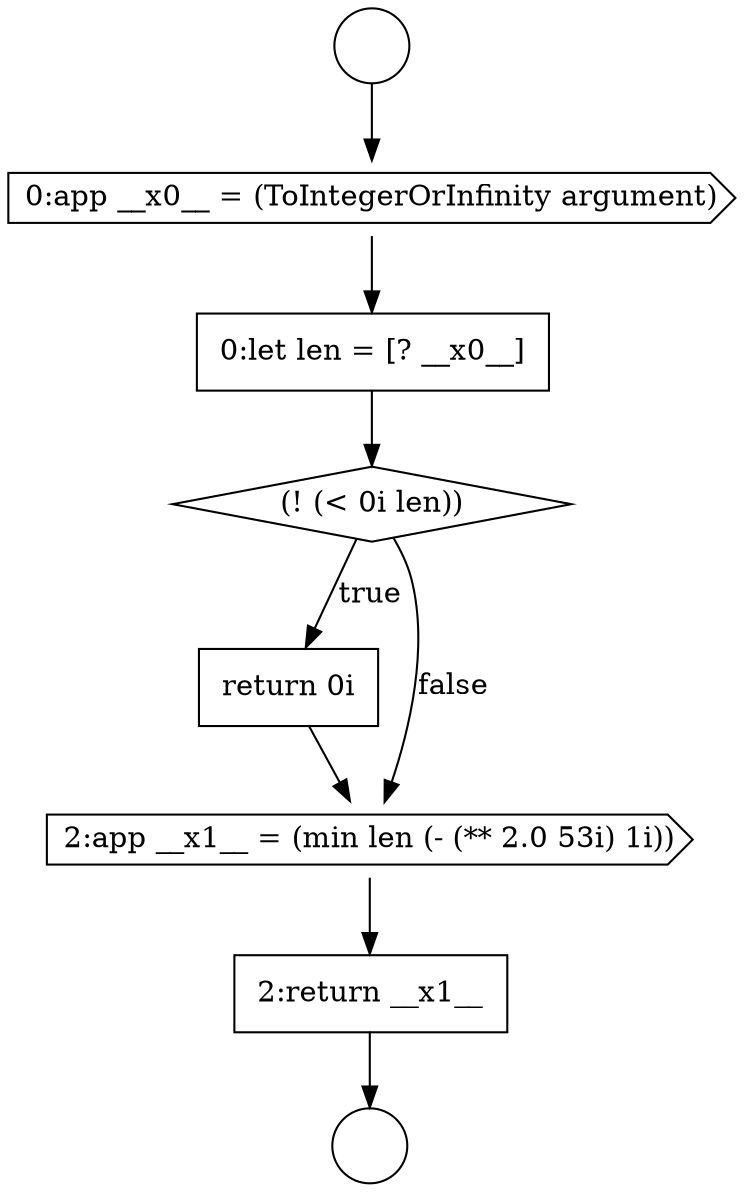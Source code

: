 digraph {
  node670 [shape=circle label=" " color="black" fillcolor="white" style=filled]
  node669 [shape=circle label=" " color="black" fillcolor="white" style=filled]
  node674 [shape=none, margin=0, label=<<font color="black">
    <table border="0" cellborder="1" cellspacing="0" cellpadding="10">
      <tr><td align="left">return 0i</td></tr>
    </table>
  </font>> color="black" fillcolor="white" style=filled]
  node672 [shape=none, margin=0, label=<<font color="black">
    <table border="0" cellborder="1" cellspacing="0" cellpadding="10">
      <tr><td align="left">0:let len = [? __x0__]</td></tr>
    </table>
  </font>> color="black" fillcolor="white" style=filled]
  node675 [shape=cds, label=<<font color="black">2:app __x1__ = (min len (- (** 2.0 53i) 1i))</font>> color="black" fillcolor="white" style=filled]
  node673 [shape=diamond, label=<<font color="black">(! (&lt; 0i len))</font>> color="black" fillcolor="white" style=filled]
  node671 [shape=cds, label=<<font color="black">0:app __x0__ = (ToIntegerOrInfinity argument)</font>> color="black" fillcolor="white" style=filled]
  node676 [shape=none, margin=0, label=<<font color="black">
    <table border="0" cellborder="1" cellspacing="0" cellpadding="10">
      <tr><td align="left">2:return __x1__</td></tr>
    </table>
  </font>> color="black" fillcolor="white" style=filled]
  node676 -> node670 [ color="black"]
  node671 -> node672 [ color="black"]
  node672 -> node673 [ color="black"]
  node674 -> node675 [ color="black"]
  node669 -> node671 [ color="black"]
  node673 -> node674 [label=<<font color="black">true</font>> color="black"]
  node673 -> node675 [label=<<font color="black">false</font>> color="black"]
  node675 -> node676 [ color="black"]
}
